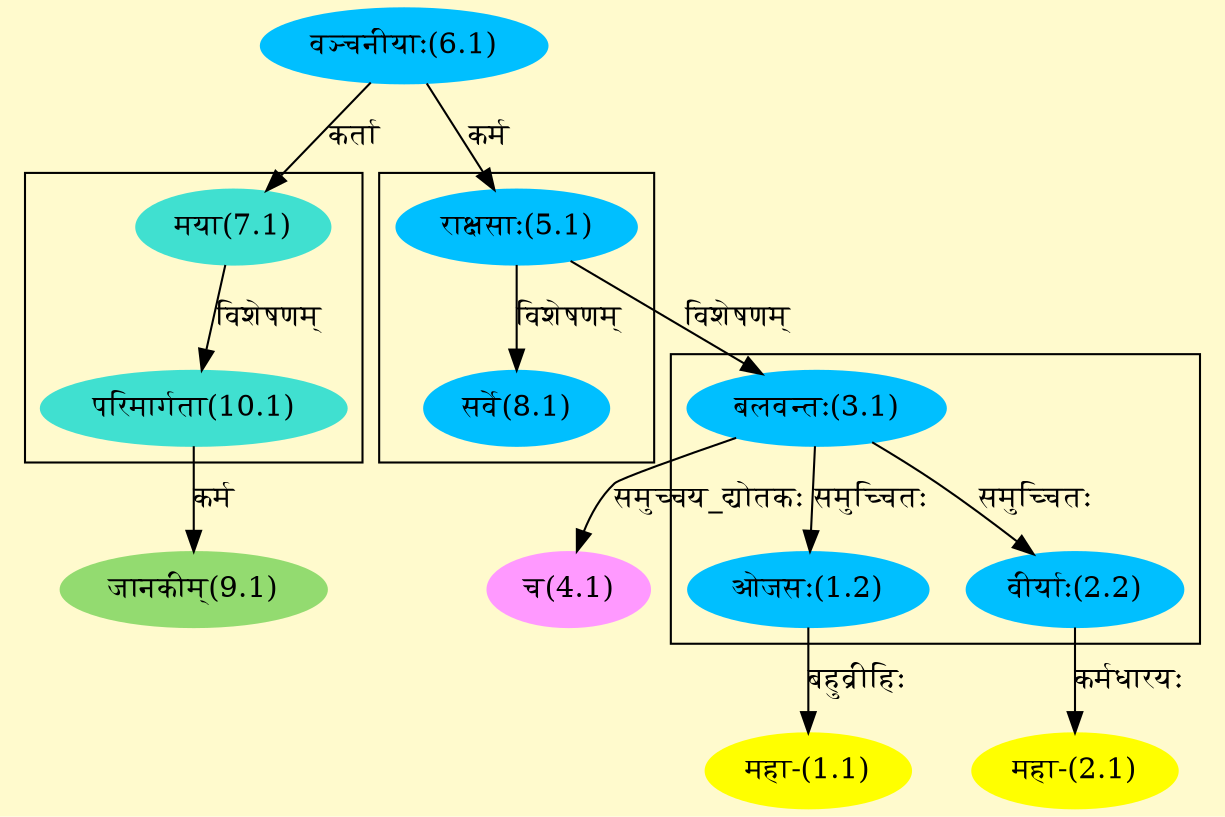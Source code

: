 digraph G{
rankdir=BT;
 compound=true;
 bgcolor="lemonchiffon1";

subgraph cluster_1{
Node1_2 [style=filled, color="#00BFFF" label = "ओजसः(1.2)"]
Node3_1 [style=filled, color="#00BFFF" label = "बलवन्तः(3.1)"]
Node2_2 [style=filled, color="#00BFFF" label = "वीर्याः(2.2)"]

}

subgraph cluster_2{
Node3_1 [style=filled, color="#00BFFF" label = "बलवन्तः(3.1)"]
Node5_1 [style=filled, color="#00BFFF" label = "राक्षसाः(5.1)"]
Node8_1 [style=filled, color="#00BFFF" label = "सर्वे(8.1)"]

}

subgraph cluster_3{
Node10_1 [style=filled, color="#40E0D0" label = "परिमार्गता(10.1)"]
Node7_1 [style=filled, color="#40E0D0" label = "मया(7.1)"]

}
Node1_1 [style=filled, color="#FFFF00" label = "महा-(1.1)"]
Node1_2 [style=filled, color="#00BFFF" label = "ओजसः(1.2)"]
Node2_1 [style=filled, color="#FFFF00" label = "महा-(2.1)"]
Node2_2 [style=filled, color="#00BFFF" label = "वीर्याः(2.2)"]
Node4_1 [style=filled, color="#FF99FF" label = "च(4.1)"]
Node3_1 [style=filled, color="#00BFFF" label = "बलवन्तः(3.1)"]
Node5_1 [style=filled, color="#00BFFF" label = "राक्षसाः(5.1)"]
Node6_1 [style=filled, color="#00BFFF" label = "वञ्चनीयाः(6.1)"]
Node7_1 [style=filled, color="#40E0D0" label = "मया(7.1)"]
Node9_1 [style=filled, color="#93DB70" label = "जानकीम्(9.1)"]
Node10_1 [style=filled, color="#40E0D0" label = "परिमार्गता(10.1)"]
/* Start of Relations section */

Node1_1 -> Node1_2 [  label="बहुव्रीहिः"  dir="back" ]
Node1_2 -> Node3_1 [  label="समुच्चितः"  dir="back" ]
Node2_1 -> Node2_2 [  label="कर्मधारयः"  dir="back" ]
Node2_2 -> Node3_1 [  label="समुच्चितः"  dir="back" ]
Node3_1 -> Node5_1 [  label="विशेषणम्"  dir="back" ]
Node4_1 -> Node3_1 [  label="समुच्चय_द्योतकः"  dir="back" ]
Node5_1 -> Node6_1 [  label="कर्म"  dir="back" ]
Node7_1 -> Node6_1 [  label="कर्ता"  dir="back" ]
Node8_1 -> Node5_1 [  label="विशेषणम्"  dir="back" ]
Node9_1 -> Node10_1 [  label="कर्म"  dir="back" ]
Node10_1 -> Node7_1 [  label="विशेषणम्"  dir="back" ]
}
